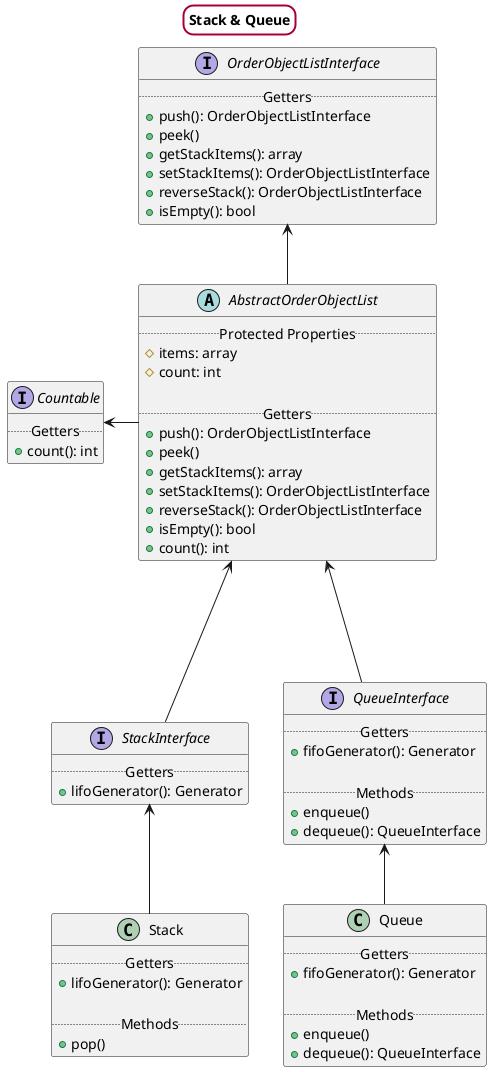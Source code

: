 @startuml

/'
    Simple UML (Unified Modeling Language)
'/

skinparam titleBorderRoundCorner 20
skinparam titleBorderThickness 2
skinparam titleBorderColor #A80036
skinparam titleBackgroundColor white

title Stack & Queue

interface OrderObjectListInterface
{
    .. Getters ..
    + push(): OrderObjectListInterface
    + peek()
    + getStackItems(): array
    + setStackItems(): OrderObjectListInterface
    + reverseStack(): OrderObjectListInterface
    + isEmpty(): bool
}

interface Countable
{
    .. Getters ..
    + count(): int
}

abstract class AbstractOrderObjectList
{
    .. Protected Properties ..
    # items: array
    # count: int

    .. Getters ..
    + push(): OrderObjectListInterface
    + peek()
    + getStackItems(): array
    + setStackItems(): OrderObjectListInterface
    + reverseStack(): OrderObjectListInterface
    + isEmpty(): bool
    + count(): int
}

interface StackInterface
{
    .. Getters ..
    + lifoGenerator(): Generator
}

interface QueueInterface
{
    .. Getters ..
    + fifoGenerator(): Generator

    .. Methods ..
    + enqueue()
    + dequeue(): QueueInterface
}

class Stack
{
    .. Getters ..
    + lifoGenerator(): Generator

    .. Methods ..
    + pop()
}

class Queue
{
    .. Getters ..
    + fifoGenerator(): Generator

    .. Methods ..
    + enqueue()
    + dequeue(): QueueInterface
}

Countable <- AbstractOrderObjectList
OrderObjectListInterface <-- AbstractOrderObjectList
AbstractOrderObjectList <--- StackInterface
AbstractOrderObjectList <--- QueueInterface
StackInterface <-- Stack
QueueInterface <-- Queue

@enduml
